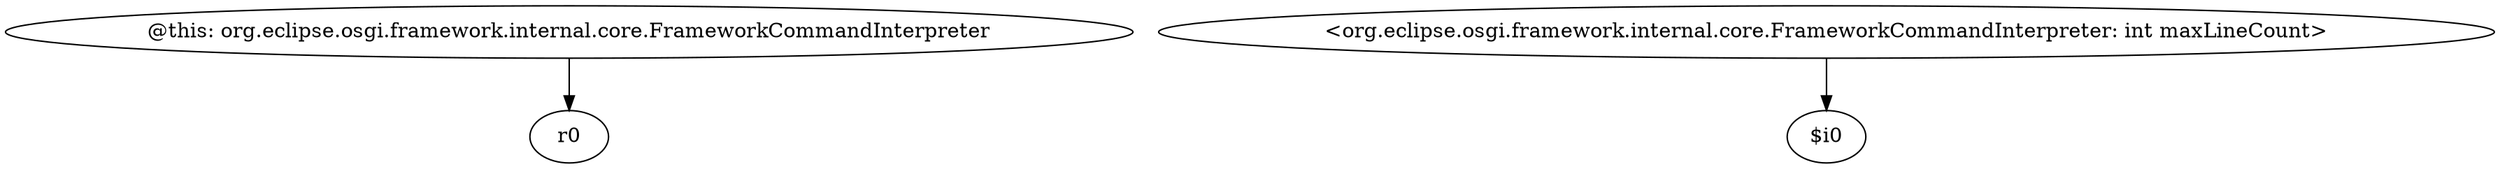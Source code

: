 digraph g {
0[label="@this: org.eclipse.osgi.framework.internal.core.FrameworkCommandInterpreter"]
1[label="r0"]
0->1[label=""]
2[label="<org.eclipse.osgi.framework.internal.core.FrameworkCommandInterpreter: int maxLineCount>"]
3[label="$i0"]
2->3[label=""]
}